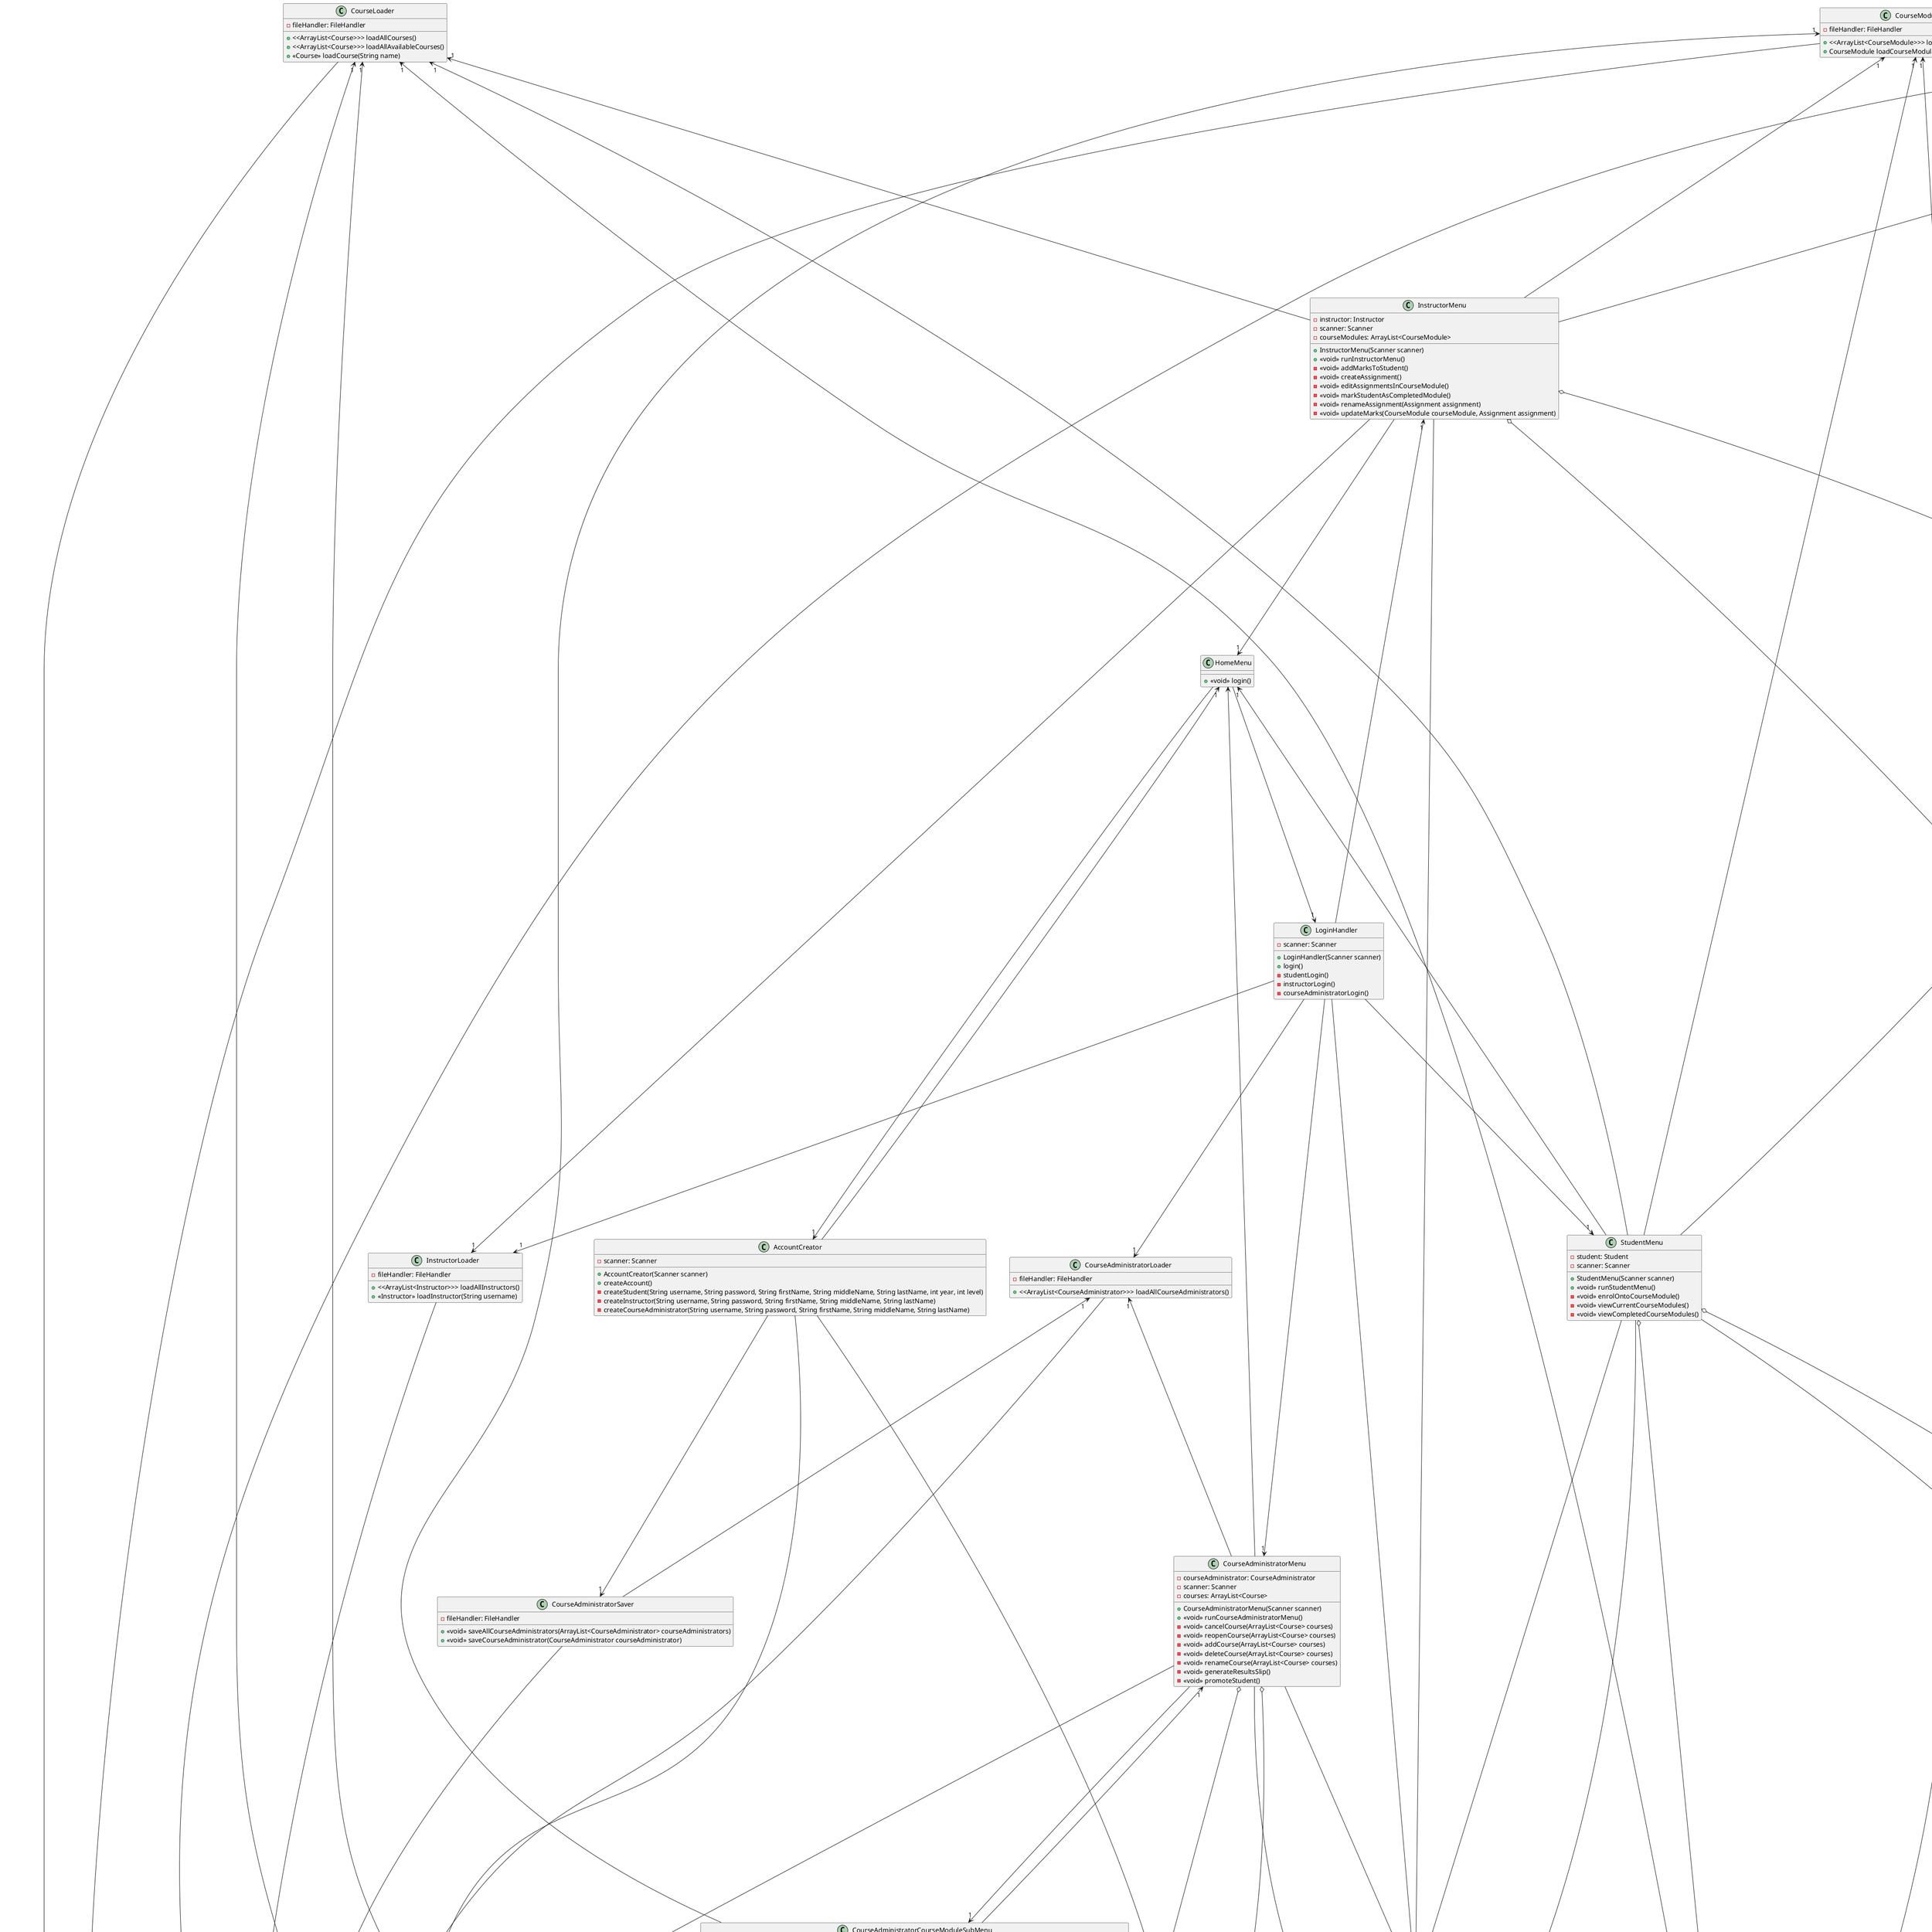 @startuml
skinparam nodesep 50
skinparam ranksep 500

' Classes relating to study
class Course {
    -courseId: String
    -name: String
    -courseModuleCodes: courseModuleCodes
    -isAvailable: boolean
    +Course(String name, HashSet<String> courseModuleCodes, boolean isAvailable)
    +Course(String courseId, String name, HashSet<String> courseModuleCodes, boolean isAvailable)
    +<<void>> addCourseModule(String courseModuleCode)
    +<<void>> removeCourseModule(String courseModuleCode)
}

class CourseModule {
    -courseModuleCode: String
    -name: String
    -level: int
    -instructorNames: HashSet<String>
    -isMandatory: boolean
    -assignmentIds: HashSet<String>
    -studentNames: HashSet<String>
    +CourseModule(String courseModuleCode, String name, int level, HashSet<String> instructorNames, boolean isMandatory, HashSet<String> assignmentIds, HashSet<String> studentNames)
    +<<void>>addInstructorName(String instructorName)
    +<<void>>removeInstructorName(String instructorName)
    +<<void>>addAssignmentId(String assignmentId)
    +<<int>>getTotalAvailableMarks()
    +<<void>>addStudentName(String studentName)
    +<<void>>removeStudentName(String studentName)
}

class Assignment {
    -assignmentId: String
    -assignmentName: String
    -totalPossibleMarks: int
    +Assignment(String assignmentName, int totalPossibleMarks)
    +Assignment(String assignmentId, String assignmentName, int totalPossibleMarks)
}

class CourseModuleResult {
    -courseModuleCode: String
    -assignmentResults: LinkedHashMap<String, Integer>
    +CourseModuleResult(String courseModule, LinkedHashMap<String, Integer> assignmentResults)
    +<<int>> getTotalMark()
    +<<void>>addAssignmentResults(String assignmentId)
}

' Users
abstract class User {
    'Username is unique
    -username: String
    -password: String
    -firstName: String
    -middleName: String
    -lastName: String
    +User(String username, String password, String firstName, String middleName, String lastName)
}

class Student {
    -year: int
    -level: int
    -courseId: String
    -completedCourseModules: ArrayList<CourseModuleResult>
    -currentCourseModules: CourseModuleResult[8]
    +Student(String username, String password, String firstName, String middleName, String lastName, int year, int level, String courseId, ArrayList<CourseModuleResult> completedCourseModules, CourseModuleResult[] currentCourseModules)
    +<<void>> addCompletedCourseModule(CourseModuleResult completedCourseModule)
    +<<void>> registerForCourse(String courseName)
    +<<void>> enrolForCourseModule(String courseModuleCode)
    +<<void>> removeCurrentCourseModule(CourseModuleResult courseModule)
    +<<void>> removeAllCurrentCourseModules()
    +<<void>> removeAllCompletedCourseModules()
    +<<boolean>> canProgressToNextLevel()
}

class CourseAdministrator {
    +CourseAdministrator(String username, String password, String firstName, String middleName, String lastName)
    +<<void>> addNewCourse(String courseName)
    +<<void>> addNewCourseModuleToCourse(Course course, String courseModuleCode, String name, int level, HashSet<String> instructorNames, boolean isMandatory, HashSet<String> assignmentIds, HashSet<String> studentNames)
    +<<ArrayList<Course>>> getAllCourses()
    +<<ArrayList<CourseModule>>> getAllCourseModules()
    +<<void>> cancelCourse(Course course)
    +<<void>> reopenCourse(Course course)
    +<<void>> deleteCourse(Course courseToDelete)
    +<<void>> renameCourse(Course course, String newName)
    +<<void>> renameCourseModule(CourseModule courseModule, String newName)
    +<<String>> createResultsSlip(Student student)
    +<<void>> assignInstructorToCourseModule(CourseModule courseModule, Instructor instructor)
    +<<void>> removeInstructorFromCourseModule(CourseModule courseModule, Instructor instructor)
    +<<void>> removeCourseModuleFromCourse(ArrayList<Course> courses, Course course, CourseModule courseModule)
    +<<void>> removeCourseModuleFromSystem(ArrayList<Course> courses, CourseModule courseModule)
    +<<void>> promoteStudent(Student student)
    +<<void>> removeStudentFromCourse(Student student)
}

class Instructor {
    -courseModules: String[]
    +Instructor(String username, String password, String firstName, String middleName, String lastName, String[] courseModuleCodes)
    +<<String[]>> getCourseModules()
    +<<boolean>> addCourseModule(String courseModuleCode)
    +<<void>> removeCourseModule(String courseModuleCode)
    +<<void>> createAssignment(String courseModuleCode, String assignmentName, int mark)
    -<<void>> updateExistingStudents(CourseModule courseModule, Assignment assignment)
    +<<void>> addMark(Student student, CourseModule courseModule, Assignment assignment, int mark)
    +<<void>> markStudentAsCompleted(Student student, CourseModule courseModule)
    +<<void>> updateAssignmentName(Assignment assignment, String newName)
    +<<void>> updateAssignmentMarks(CourseModule courseModule, Assignment assignment, int marks)
}

' Handle Persistence
enum Filename {
    ASSIGNMENTS
    COURSEMODULES
    COURSES
    RESULTS
    COURSEADMINISTRATORS
    INSTRUCTORS
    STUDENTS
}

class FileHandler {
    -filenames: HashMap<Filename, String>
    +FileHandler()
    +<<void>> writeFile(Filename filename, String contents)
    +<<void>> writeFile(String customFilename, String contents)
    +<<String>> loadFile(Filename filename)
}

'Loaders
class AssignmentLoader {
    -fileHandler: FileHandler
    +<<ArrayList<Assignment>>> loadAllAssignments()
    +<<Assignment>> loadAssignment(String assignmentId)
}

class CourseAdministratorLoader {
    -fileHandler: FileHandler
    +<<ArrayList<CourseAdministrator>>> loadAllCourseAdministrators()
}

class CourseLoader {
    -fileHandler: FileHandler
    +<<ArrayList<Course>>> loadAllCourses()
    +<<ArrayList<Course>>> loadAllAvailableCourses()
    +<<Course>> loadCourse(String name)
}

class CourseModuleLoader {
    -fileHandler: FileHandler
    +<<ArrayList<CourseModule>>> loadAllCourseModules()
    +CourseModule loadCourseModule(String courseModuleCode)
}

class InstructorLoader {
    -fileHandler: FileHandler
    +<<ArrayList<Instructor>>> loadAllInstructors()
    +<<Instructor>> loadInstructor(String username)
}

class StudentLoader {
    -fileHandler: FileHandler
    +<<ArrayList<Student>>> loadAllStudents()
    +<<Student>> loadStudent(String username)
}

'Savers
class AssignmentSaver {
    -fileHandler: FileHandler
    +<<void>> saveAllAssignments(ArrayList<Assignment> assignments)
    +<<void>> saveAssignment(Assignment assignment)
}

class CourseAdministratorSaver {
    -fileHandler: FileHandler
    +<<void>> saveAllCourseAdministrators(ArrayList<CourseAdministrator> courseAdministrators)
    +<<void>> saveCourseAdministrator(CourseAdministrator courseAdministrator)
}

class CourseModuleSaver {
    -fileHandler: FileHandler
    +<<void>> saveAllCourseModules(ArrayList<CourseModule> courseModules)
    +<<void>> saveCourseModule(CourseModule courseModule)
    +<<void>> removeCourseModuleAndSave(CourseModule courseModule))
}

class CourseSaver {
    -fileHandler: FileHandler
    +<<void>> saveAllCourses(ArrayList<Course> courses)
    +<<void>> saveCourse(Course course)
    +<<void>> deleteCourseAndSave(Course course))
}

class InstructorSaver {
    -fileHandler: FileHandler
    +<<void>> saveAllInstructors(ArrayList<Instructor> instructors)
    +<<void>> saveInstructor(Instructor instructor)
}

class ResultsSlipSaver {
    -fileHandler: FileHandler
    +<<void>> saveResultsSlip(String customFilename, String resultsSlip)
}

class StudentSaver {
    -fileHandler: FileHandler
    +<<void>> saveAllStudents(ArrayList<Student> students)
    +<<void>> saveStudent(Student student)
}

'Menus
class CourseAdministratorCourseModuleSubMenu {
    -courseAdministrator: CourseAdministrator
    -scanner: Scanner
    -courses: ArrayList<Course>
    -courseModules: ArrayList<CourseModule>
    +CourseAdministratorCourseModuleSubMenu(Scanner scanner, CourseAdministrator courseAdministrator, ArrayList<Course> courses)
    +<<void>> runCourseModuleSubMenu()
    -<<void>> addCourseModuleToCourse()
    -<<void>> removeCourseModuleFromCourse()
    -<<void>> renameCourseModule()
    -<<void>> addInstructorToCourseModule()
    -<<void>> removeInstructorFromCourseModule()
    -<<void>> displayCourseModuleTable()
}

class CourseAdministratorMenu {
    -courseAdministrator: CourseAdministrator
    -scanner: Scanner
    -courses: ArrayList<Course>
    +CourseAdministratorMenu(Scanner scanner)
    +<<void>> runCourseAdministratorMenu()
    -<<void>> cancelCourse(ArrayList<Course> courses)
    -<<void>> reopenCourse(ArrayList<Course> courses)
    -<<void>> addCourse(ArrayList<Course> courses)
    -<<void>> deleteCourse(ArrayList<Course> courses)
    -<<void>> renameCourse(ArrayList<Course> courses)
    -<<void>> generateResultsSlip()
    -<<void>> promoteStudent()
}

class HomeMenu {
    +<<void>> login()
}

class AccountCreator {
    -scanner: Scanner
    +AccountCreator(Scanner scanner)
    +createAccount()
    -createStudent(String username, String password, String firstName, String middleName, String lastName, int year, int level)
    -createInstructor(String username, String password, String firstName, String middleName, String lastName)
    -createCourseAdministrator(String username, String password, String firstName, String middleName, String lastName)
}

class LoginHandler {
    -scanner: Scanner
    +LoginHandler(Scanner scanner)
    +login()
    -studentLogin()
    -instructorLogin()
    -courseAdministratorLogin()
}

class InstructorMenu {
    -instructor: Instructor
    -scanner: Scanner
    -courseModules: ArrayList<CourseModule>
    +InstructorMenu(Scanner scanner)
    +<<void>> runInstructorMenu()
    -<<void>> addMarksToStudent()
    -<<void>> createAssignment()
    -<<void>> editAssignmentsInCourseModule()
    -<<void>> markStudentAsCompletedModule()
    -<<void>> renameAssignment(Assignment assignment)
    -<<void>> updateMarks(CourseModule courseModule, Assignment assignment)
}

class StudentMenu {
    -student: Student
    -scanner: Scanner
    +StudentMenu(Scanner scanner)
    +<<void>> runStudentMenu()
    -<<void>> enrolOntoCourseModule()
    -<<void>> viewCurrentCourseModules()
    -<<void>> viewCompletedCourseModules()
}

'**Relationships**

' User is an abstract class, and student, instructor and course administrator are children of it to get the basic info (i.e. username, password, first name, middle name, last name, date of birth)
User <|-- Student
User <|-- Instructor
User <|-- CourseAdministrator

' Assignments could be across multiple course modules, so would not be destroyed if the course module was
CourseModule o-- "0..*" Assignment

' A course module could be in multiple courses, so would not be destroyed if the course was
Course o-- "0..*" CourseModule

' Instructor relationships
Instructor o-- "0..4" CourseModule

' Student relationships
' The student has one course, or else they're not enrolled on one
Student o-- "0..1" Course
Student *-- "0..*" CourseModuleResult

' Menus
HomeMenu --> "1" AccountCreator
AccountCreator --> "1" HomeMenu
HomeMenu --> "1" LoginHandler
LoginHandler --> "1" CourseAdministratorMenu
CourseAdministratorMenu --> HomeMenu
LoginHandler --> "1" InstructorMenu
InstructorMenu --> "1" HomeMenu
LoginHandler --> "1" StudentMenu
StudentMenu --> "1" HomeMenu
CourseAdministratorMenu --> "1" CourseAdministratorCourseModuleSubMenu
CourseAdministratorCourseModuleSubMenu --> "1" CourseAdministratorMenu

' Handling files
' All the loaders will have access to the FileHandler, but the FileHandler won't have access to the loader/saver
AssignmentLoader --> "0..1" FileHandler
CourseAdministratorLoader --> "0..1" FileHandler
CourseLoader --> "0..1" FileHandler
CourseModuleLoader --> "0..1" FileHandler
InstructorLoader --> "0..1" FileHandler
StudentLoader --> "0..1" FileHandler

AssignmentSaver --> "0..1" FileHandler
CourseAdministratorSaver --> "0..1" FileHandler
CourseSaver --> "0..1" FileHandler
CourseModuleSaver --> "0..1" FileHandler
InstructorSaver --> "0..1" FileHandler
ResultsSlipSaver --> "0..1" FileHandler
StudentSaver --> "0..1" FileHandler

FileHandler --> Filename

AssignmentLoader "1" <-- AssignmentSaver
AssignmentLoader "1" <-- InstructorMenu
AssignmentLoader "1" <-- StudentMenu
AssignmentLoader "1" <-- CourseModule
AssignmentLoader "1" <-- CourseAdministrator

CourseAdministratorLoader "1" <-- CourseAdministratorSaver
CourseAdministratorLoader "1" <-- CourseAdministratorMenu

CourseLoader "1" <-- CourseSaver
CourseLoader "1" <-- InstructorMenu
CourseLoader "1" <-- StudentMenu
CourseLoader "1" <-- CourseAdministrator
CourseLoader "1" <-- Student

CourseModuleLoader "1" <-- CourseModuleSaver
CourseModuleLoader "1" <-- CourseAdministratorCourseModuleSubMenu
CourseModuleLoader "1" <-- InstructorMenu
CourseModuleLoader "1" <-- StudentMenu
CourseModuleLoader "1" <-- CourseAdministrator
CourseModuleLoader "1" <-- Instructor
CourseModuleLoader "1" <-- Student

StudentLoader "1" <-- StudentSaver
StudentLoader "1" <-- Instructor
StudentLoader "1" <-- Student


AssignmentSaver "1" <-- Instructor

CourseModuleSaver "1" <-- CourseAdministrator
CourseModuleSaver "1" <-- Instructor

CourseSaver "1" <-- CourseAdministrator

InstructorSaver "1" <-- CourseAdministrator

StudentSaver "1" <-- CourseAdministrator
StudentSaver "1" <-- Instructor

' How menus interact with models
' CourseAdministratorCourseModuleSubMenu
CourseAdministratorCourseModuleSubMenu o-- "0..*" Course
CourseAdministratorCourseModuleSubMenu o-- "0..*" CourseModule
CourseAdministratorCourseModuleSubMenu o-- "0..1" CourseAdministrator

AccountCreator --> "1" StudentSaver
AccountCreator --> "1" InstructorSaver
AccountCreator --> "1" CourseAdministratorSaver

LoginHandler --> "1" StudentLoader
LoginHandler --> "1" InstructorLoader
LoginHandler --> "1" CourseAdministratorLoader


' CourseAdministratorMenu
CourseAdministratorMenu o-- "0..*" Course
CourseAdministratorMenu o-- "0..1" CourseAdministrator
CourseAdministratorMenu --> Student
CourseAdministratorMenu --> ResultsSlipSaver
CourseAdministratorMenu --> "1" StudentLoader

' InstructorMenu
InstructorMenu o-- "0..4" CourseModule
InstructorMenu o-- "0..1" Instructor
InstructorMenu --> "1" InstructorLoader
InstructorMenu --> "1" StudentLoader

' StudentMenu
StudentMenu o-- "0..*" CourseModule
StudentMenu o-- Student
StudentMenu --> "1" StudentLoader
StudentMenu --> "1" CourseModuleSaver
StudentMenu --> "1" StudentSaver
@enduml